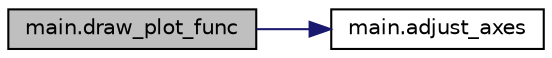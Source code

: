 digraph "main.draw_plot_func"
{
 // LATEX_PDF_SIZE
  edge [fontname="Helvetica",fontsize="10",labelfontname="Helvetica",labelfontsize="10"];
  node [fontname="Helvetica",fontsize="10",shape=record];
  rankdir="LR";
  Node1 [label="main.draw_plot_func",height=0.2,width=0.4,color="black", fillcolor="grey75", style="filled", fontcolor="black",tooltip=" "];
  Node1 -> Node2 [color="midnightblue",fontsize="10",style="solid",fontname="Helvetica"];
  Node2 [label="main.adjust_axes",height=0.2,width=0.4,color="black", fillcolor="white", style="filled",URL="$namespacemain.html#a8e53c0bebf360ae576472a9a4f79e2a9",tooltip=" "];
}

